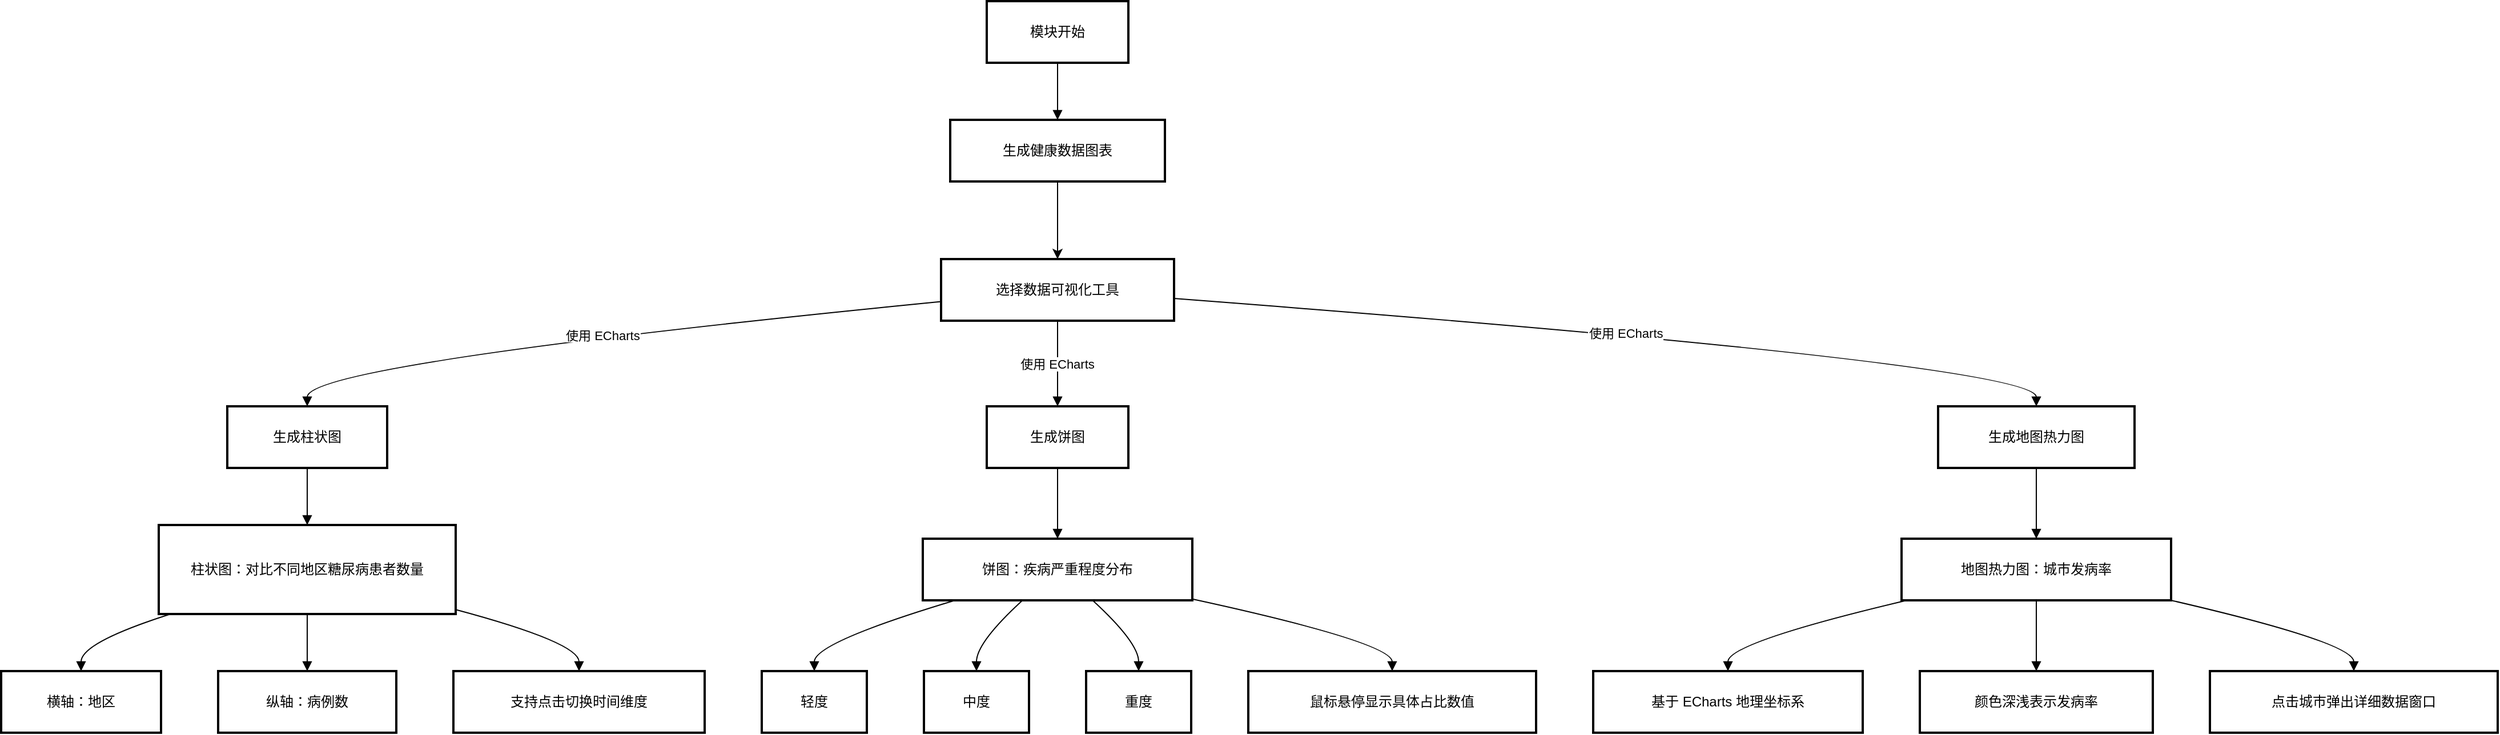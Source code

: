 <mxfile version="26.2.14">
  <diagram name="第 1 页" id="oNz6BJVOKftq_mc2yhUN">
    <mxGraphModel dx="1960" dy="3964" grid="1" gridSize="10" guides="1" tooltips="1" connect="1" arrows="1" fold="1" page="1" pageScale="1" pageWidth="827" pageHeight="1169" math="0" shadow="0">
      <root>
        <mxCell id="0" />
        <mxCell id="1" parent="0" />
        <mxCell id="2" value="模块开始" style="whiteSpace=wrap;strokeWidth=2;" parent="1" vertex="1">
          <mxGeometry x="871" y="-10" width="124" height="54" as="geometry" />
        </mxCell>
        <mxCell id="zro53bZervO8bTm3QGK2-52" value="" style="edgeStyle=orthogonalEdgeStyle;rounded=0;orthogonalLoop=1;jettySize=auto;html=1;" edge="1" parent="1" source="3" target="4">
          <mxGeometry relative="1" as="geometry" />
        </mxCell>
        <mxCell id="3" value="生成健康数据图表" style="whiteSpace=wrap;strokeWidth=2;" parent="1" vertex="1">
          <mxGeometry x="839" y="94" width="188" height="54" as="geometry" />
        </mxCell>
        <mxCell id="4" value="选择数据可视化工具" style="whiteSpace=wrap;strokeWidth=2;" parent="1" vertex="1">
          <mxGeometry x="831" y="216" width="204" height="54" as="geometry" />
        </mxCell>
        <mxCell id="5" value="生成柱状图" style="whiteSpace=wrap;strokeWidth=2;" parent="1" vertex="1">
          <mxGeometry x="206" y="345" width="140" height="54" as="geometry" />
        </mxCell>
        <mxCell id="6" value="生成饼图" style="whiteSpace=wrap;strokeWidth=2;" parent="1" vertex="1">
          <mxGeometry x="871" y="345" width="124" height="54" as="geometry" />
        </mxCell>
        <mxCell id="7" value="生成地图热力图" style="whiteSpace=wrap;strokeWidth=2;" parent="1" vertex="1">
          <mxGeometry x="1704" y="345" width="172" height="54" as="geometry" />
        </mxCell>
        <mxCell id="8" value="柱状图：对比不同地区糖尿病患者数量" style="whiteSpace=wrap;strokeWidth=2;" parent="1" vertex="1">
          <mxGeometry x="146" y="449" width="260" height="78" as="geometry" />
        </mxCell>
        <mxCell id="9" value="横轴：地区" style="whiteSpace=wrap;strokeWidth=2;" parent="1" vertex="1">
          <mxGeometry x="8" y="577" width="140" height="54" as="geometry" />
        </mxCell>
        <mxCell id="10" value="纵轴：病例数" style="whiteSpace=wrap;strokeWidth=2;" parent="1" vertex="1">
          <mxGeometry x="198" y="577" width="156" height="54" as="geometry" />
        </mxCell>
        <mxCell id="11" value="支持点击切换时间维度" style="whiteSpace=wrap;strokeWidth=2;" parent="1" vertex="1">
          <mxGeometry x="404" y="577" width="220" height="54" as="geometry" />
        </mxCell>
        <mxCell id="12" value="饼图：疾病严重程度分布" style="whiteSpace=wrap;strokeWidth=2;" parent="1" vertex="1">
          <mxGeometry x="815" y="461" width="236" height="54" as="geometry" />
        </mxCell>
        <mxCell id="13" value="轻度" style="whiteSpace=wrap;strokeWidth=2;" parent="1" vertex="1">
          <mxGeometry x="674" y="577" width="92" height="54" as="geometry" />
        </mxCell>
        <mxCell id="14" value="中度" style="whiteSpace=wrap;strokeWidth=2;" parent="1" vertex="1">
          <mxGeometry x="816" y="577" width="92" height="54" as="geometry" />
        </mxCell>
        <mxCell id="15" value="重度" style="whiteSpace=wrap;strokeWidth=2;" parent="1" vertex="1">
          <mxGeometry x="958" y="577" width="92" height="54" as="geometry" />
        </mxCell>
        <mxCell id="16" value="鼠标悬停显示具体占比数值" style="whiteSpace=wrap;strokeWidth=2;" parent="1" vertex="1">
          <mxGeometry x="1100" y="577" width="252" height="54" as="geometry" />
        </mxCell>
        <mxCell id="17" value="地图热力图：城市发病率" style="whiteSpace=wrap;strokeWidth=2;" parent="1" vertex="1">
          <mxGeometry x="1672" y="461" width="236" height="54" as="geometry" />
        </mxCell>
        <mxCell id="18" value="基于 ECharts 地理坐标系" style="whiteSpace=wrap;strokeWidth=2;" parent="1" vertex="1">
          <mxGeometry x="1402" y="577" width="236" height="54" as="geometry" />
        </mxCell>
        <mxCell id="19" value="颜色深浅表示发病率" style="whiteSpace=wrap;strokeWidth=2;" parent="1" vertex="1">
          <mxGeometry x="1688" y="577" width="204" height="54" as="geometry" />
        </mxCell>
        <mxCell id="20" value="点击城市弹出详细数据窗口" style="whiteSpace=wrap;strokeWidth=2;" parent="1" vertex="1">
          <mxGeometry x="1942" y="577" width="252" height="54" as="geometry" />
        </mxCell>
        <mxCell id="28" value="" style="curved=1;startArrow=none;endArrow=block;exitX=0.5;exitY=1;entryX=0.5;entryY=0;" parent="1" source="2" target="3" edge="1">
          <mxGeometry relative="1" as="geometry">
            <Array as="points" />
          </mxGeometry>
        </mxCell>
        <mxCell id="30" value="使用 ECharts" style="curved=1;startArrow=none;endArrow=block;exitX=0;exitY=0.69;entryX=0.5;entryY=0;" parent="1" source="4" target="5" edge="1">
          <mxGeometry relative="1" as="geometry">
            <Array as="points">
              <mxPoint x="276" y="308" />
            </Array>
          </mxGeometry>
        </mxCell>
        <mxCell id="31" value="使用 ECharts" style="curved=1;startArrow=none;endArrow=block;exitX=0.5;exitY=1;entryX=0.5;entryY=0;" parent="1" source="4" target="6" edge="1">
          <mxGeometry relative="1" as="geometry">
            <Array as="points" />
          </mxGeometry>
        </mxCell>
        <mxCell id="32" value="使用 ECharts" style="curved=1;startArrow=none;endArrow=block;exitX=1;exitY=0.64;entryX=0.5;entryY=0;" parent="1" source="4" target="7" edge="1">
          <mxGeometry relative="1" as="geometry">
            <Array as="points">
              <mxPoint x="1790" y="308" />
            </Array>
          </mxGeometry>
        </mxCell>
        <mxCell id="33" value="" style="curved=1;startArrow=none;endArrow=block;exitX=0.5;exitY=1;entryX=0.5;entryY=0;" parent="1" source="5" target="8" edge="1">
          <mxGeometry relative="1" as="geometry">
            <Array as="points" />
          </mxGeometry>
        </mxCell>
        <mxCell id="34" value="" style="curved=1;startArrow=none;endArrow=block;exitX=0.04;exitY=1;entryX=0.5;entryY=0;" parent="1" source="8" target="9" edge="1">
          <mxGeometry relative="1" as="geometry">
            <Array as="points">
              <mxPoint x="78" y="552" />
            </Array>
          </mxGeometry>
        </mxCell>
        <mxCell id="35" value="" style="curved=1;startArrow=none;endArrow=block;exitX=0.5;exitY=1;entryX=0.5;entryY=0;" parent="1" source="8" target="10" edge="1">
          <mxGeometry relative="1" as="geometry">
            <Array as="points" />
          </mxGeometry>
        </mxCell>
        <mxCell id="36" value="" style="curved=1;startArrow=none;endArrow=block;exitX=1;exitY=0.95;entryX=0.5;entryY=0;" parent="1" source="8" target="11" edge="1">
          <mxGeometry relative="1" as="geometry">
            <Array as="points">
              <mxPoint x="514" y="552" />
            </Array>
          </mxGeometry>
        </mxCell>
        <mxCell id="37" value="" style="curved=1;startArrow=none;endArrow=block;exitX=0.5;exitY=1;entryX=0.5;entryY=0;" parent="1" source="6" target="12" edge="1">
          <mxGeometry relative="1" as="geometry">
            <Array as="points" />
          </mxGeometry>
        </mxCell>
        <mxCell id="38" value="" style="curved=1;startArrow=none;endArrow=block;exitX=0.12;exitY=1;entryX=0.5;entryY=0;" parent="1" source="12" target="13" edge="1">
          <mxGeometry relative="1" as="geometry">
            <Array as="points">
              <mxPoint x="720" y="552" />
            </Array>
          </mxGeometry>
        </mxCell>
        <mxCell id="39" value="" style="curved=1;startArrow=none;endArrow=block;exitX=0.37;exitY=1;entryX=0.5;entryY=0;" parent="1" source="12" target="14" edge="1">
          <mxGeometry relative="1" as="geometry">
            <Array as="points">
              <mxPoint x="862" y="552" />
            </Array>
          </mxGeometry>
        </mxCell>
        <mxCell id="40" value="" style="curved=1;startArrow=none;endArrow=block;exitX=0.63;exitY=1;entryX=0.5;entryY=0;" parent="1" source="12" target="15" edge="1">
          <mxGeometry relative="1" as="geometry">
            <Array as="points">
              <mxPoint x="1004" y="552" />
            </Array>
          </mxGeometry>
        </mxCell>
        <mxCell id="41" value="" style="curved=1;startArrow=none;endArrow=block;exitX=1;exitY=0.98;entryX=0.5;entryY=0;" parent="1" source="12" target="16" edge="1">
          <mxGeometry relative="1" as="geometry">
            <Array as="points">
              <mxPoint x="1226" y="552" />
            </Array>
          </mxGeometry>
        </mxCell>
        <mxCell id="42" value="" style="curved=1;startArrow=none;endArrow=block;exitX=0.5;exitY=1;entryX=0.5;entryY=0;" parent="1" source="7" target="17" edge="1">
          <mxGeometry relative="1" as="geometry">
            <Array as="points" />
          </mxGeometry>
        </mxCell>
        <mxCell id="43" value="" style="curved=1;startArrow=none;endArrow=block;exitX=0.02;exitY=1;entryX=0.5;entryY=0;" parent="1" source="17" target="18" edge="1">
          <mxGeometry relative="1" as="geometry">
            <Array as="points">
              <mxPoint x="1520" y="552" />
            </Array>
          </mxGeometry>
        </mxCell>
        <mxCell id="44" value="" style="curved=1;startArrow=none;endArrow=block;exitX=0.5;exitY=1;entryX=0.5;entryY=0;" parent="1" source="17" target="19" edge="1">
          <mxGeometry relative="1" as="geometry">
            <Array as="points" />
          </mxGeometry>
        </mxCell>
        <mxCell id="45" value="" style="curved=1;startArrow=none;endArrow=block;exitX=1;exitY=1;entryX=0.5;entryY=0;" parent="1" source="17" target="20" edge="1">
          <mxGeometry relative="1" as="geometry">
            <Array as="points">
              <mxPoint x="2068" y="552" />
            </Array>
          </mxGeometry>
        </mxCell>
      </root>
    </mxGraphModel>
  </diagram>
</mxfile>
